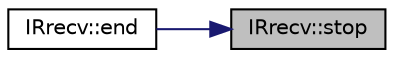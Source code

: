 digraph "IRrecv::stop"
{
 // LATEX_PDF_SIZE
  edge [fontname="Helvetica",fontsize="10",labelfontname="Helvetica",labelfontsize="10"];
  node [fontname="Helvetica",fontsize="10",shape=record];
  rankdir="RL";
  Node1 [label="IRrecv::stop",height=0.2,width=0.4,color="black", fillcolor="grey75", style="filled", fontcolor="black",tooltip=" "];
  Node1 -> Node2 [dir="back",color="midnightblue",fontsize="10",style="solid",fontname="Helvetica"];
  Node2 [label="IRrecv::end",height=0.2,width=0.4,color="black", fillcolor="white", style="filled",URL="$group___receiving.html#ga8ffd22c2d4c6e93918d987a4b7c3ba5b",tooltip=" "];
}
